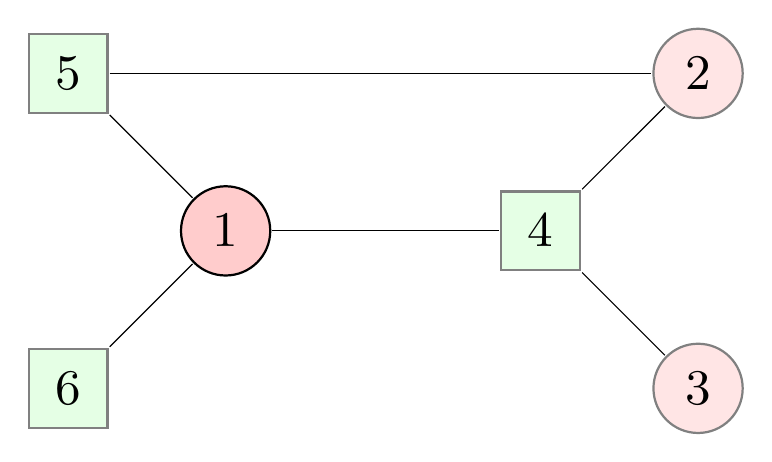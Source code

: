 \begin{tikzpicture}
[
scale=2,transform shape,
state/.style={rectangle,draw=black!50,fill=green!10,thick,minimum size=5mm},
stateBr/.style={rectangle,draw=black,fill=green!20,thick,minimum size=5mm},
oper/.style={circle,draw=black!50,fill=red!10,thick,minimum size=5mm, font=\small},
operBr/.style={circle,draw=black,fill=red!20,thick,minimum size=5mm, font=\small},
arr/.style={-,auto,>=stealth},
arrAct/.style={->,auto,>=stealth,thick,draw=red}
]
\small

\node (s1) at (-1,0) [operBr] {1};
\node (s2) at (2,1) [oper] {2};
\node (s3) at (2,-1) [oper] {3};

\node (s4) at (1,0) [state] {4};
\node (s5) at (-2,1) [state] {5};
\node (s6) at (-2,-1) [state] {6};

\draw [arr](s5)[] to node [right]{} node{}(s2);
\draw [arr](s1)[] to node [right]{} node{}(s4);
\draw [arr](s1)[] to node [right]{} node{}(s5);
\draw [arr](s6)[] to node [right]{} node{}(s1);
\draw [arr](s2)[] to node [right]{} node{}(s4);
\draw [arr](s3)[] to node [right]{} node{}(s4);

\end{tikzpicture}

